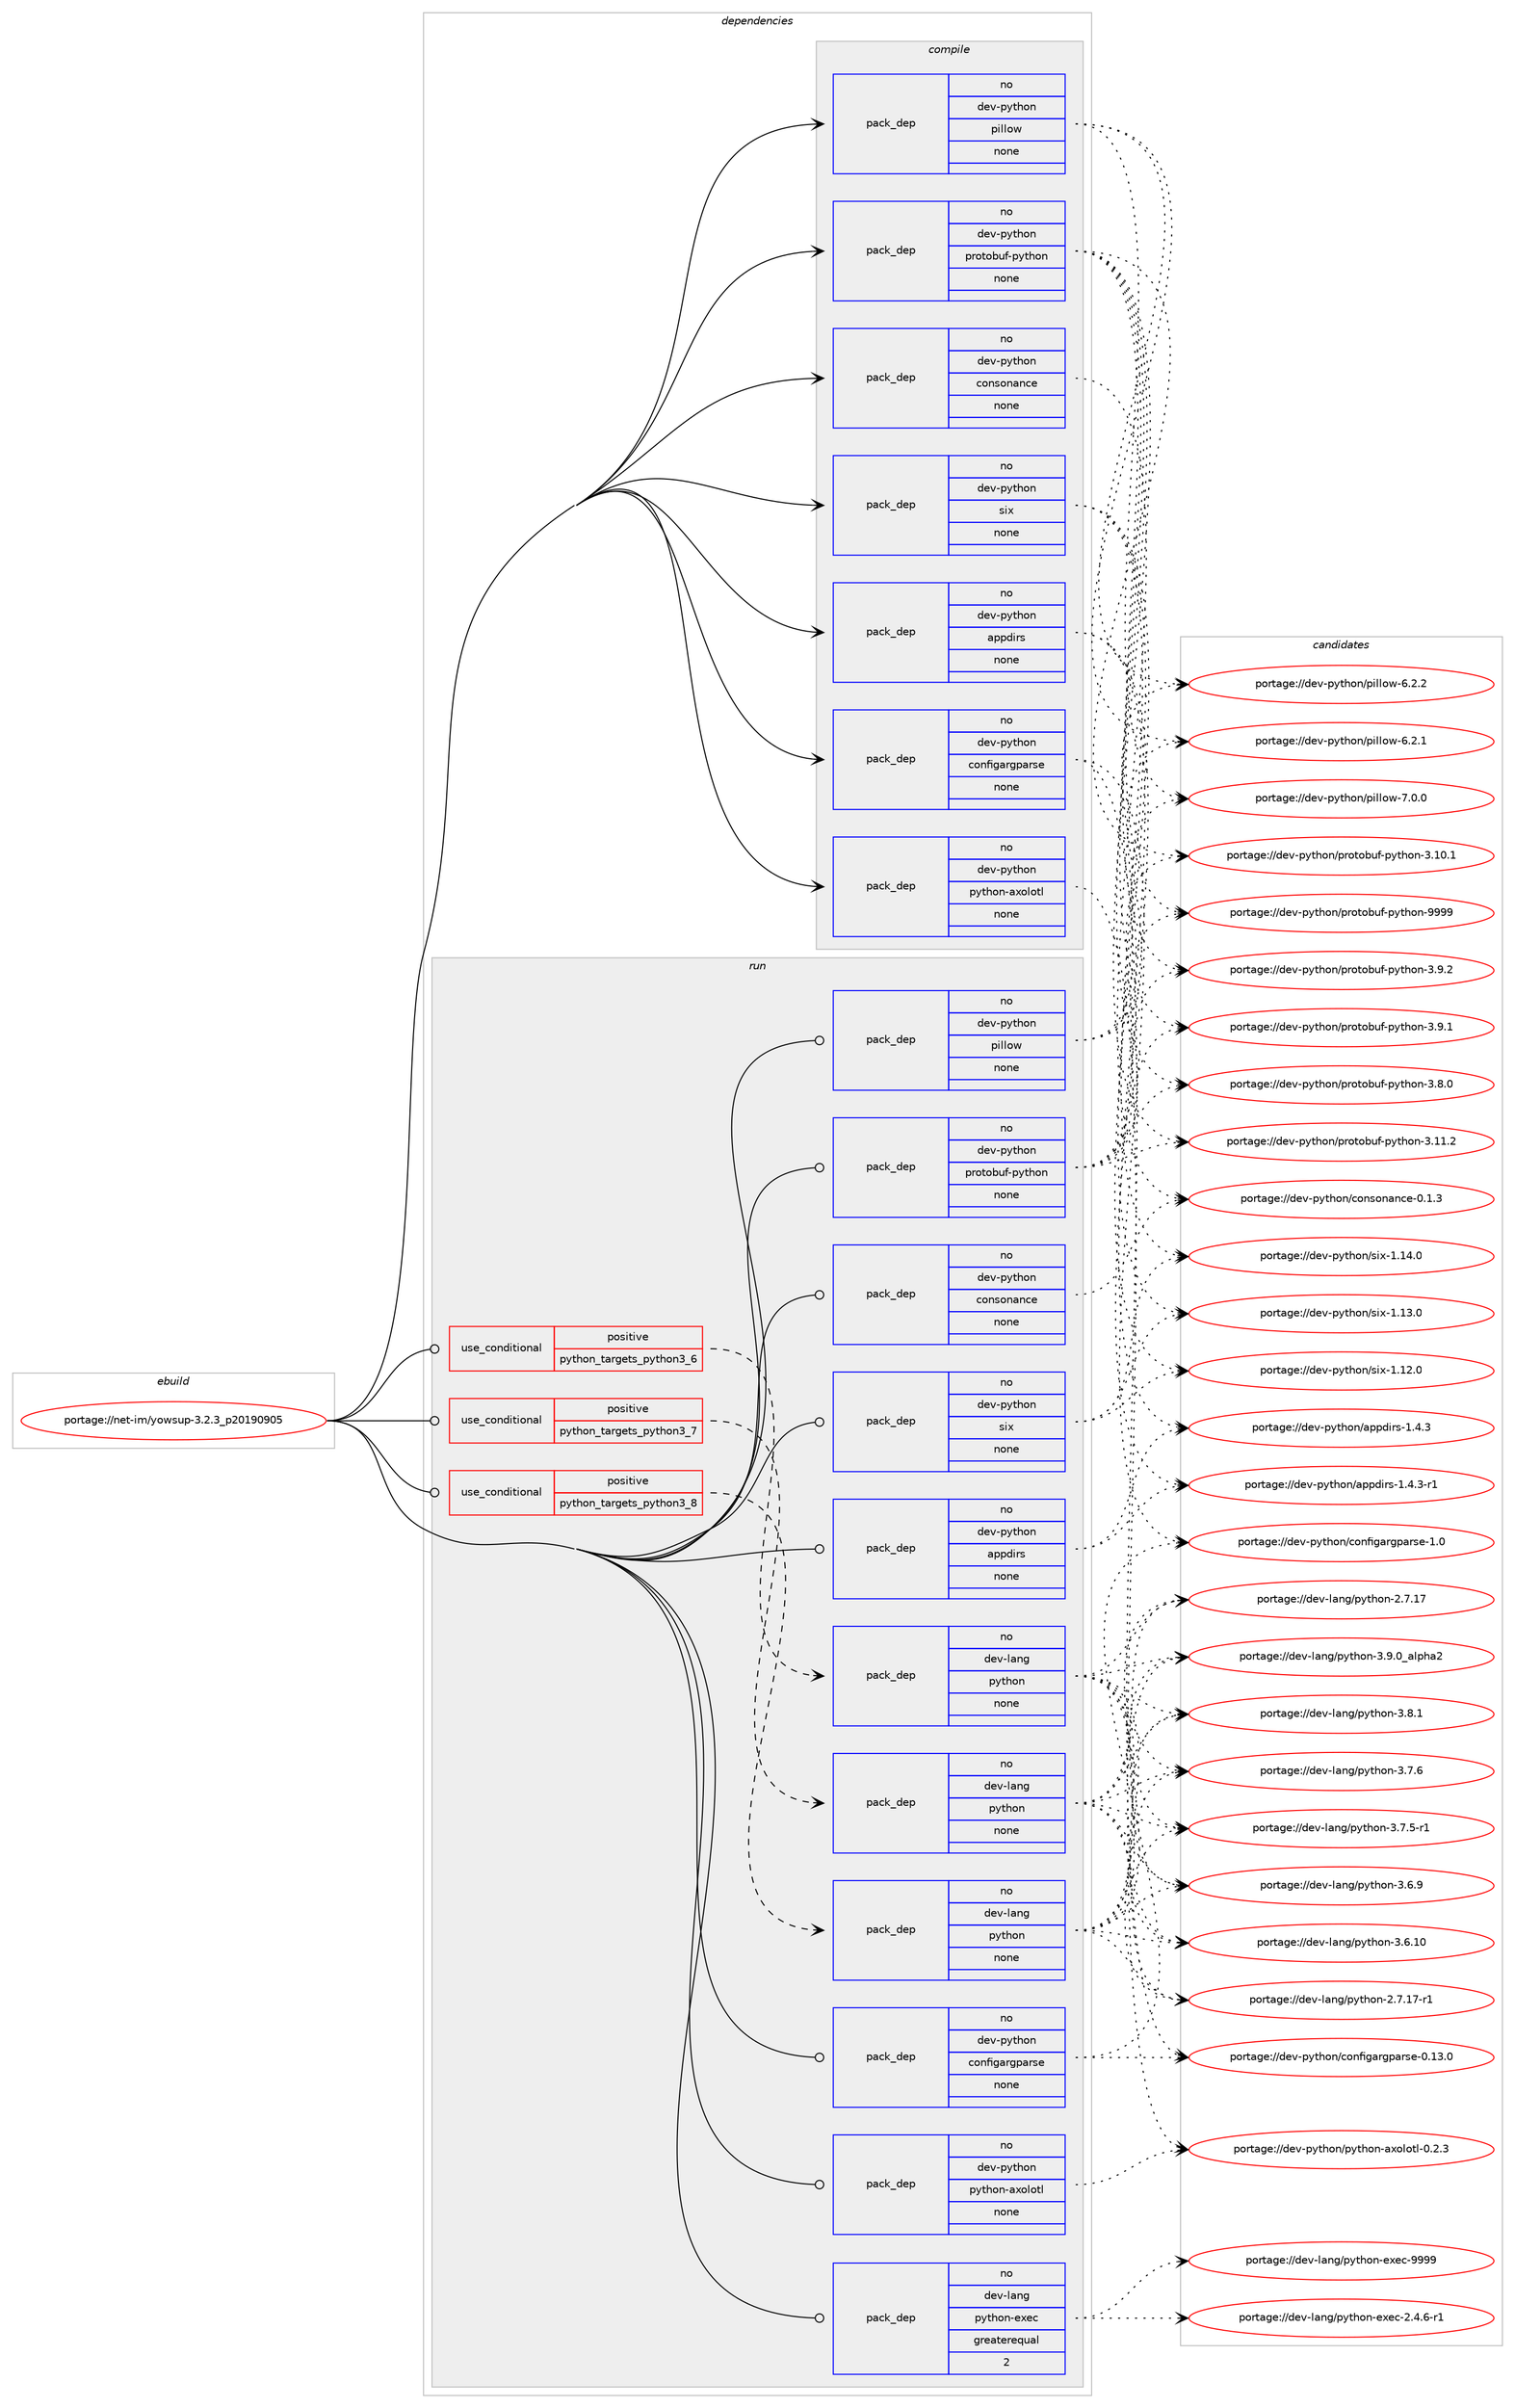 digraph prolog {

# *************
# Graph options
# *************

newrank=true;
concentrate=true;
compound=true;
graph [rankdir=LR,fontname=Helvetica,fontsize=10,ranksep=1.5];#, ranksep=2.5, nodesep=0.2];
edge  [arrowhead=vee];
node  [fontname=Helvetica,fontsize=10];

# **********
# The ebuild
# **********

subgraph cluster_leftcol {
color=gray;
rank=same;
label=<<i>ebuild</i>>;
id [label="portage://net-im/yowsup-3.2.3_p20190905", color=red, width=4, href="../net-im/yowsup-3.2.3_p20190905.svg"];
}

# ****************
# The dependencies
# ****************

subgraph cluster_midcol {
color=gray;
label=<<i>dependencies</i>>;
subgraph cluster_compile {
fillcolor="#eeeeee";
style=filled;
label=<<i>compile</i>>;
subgraph pack106117 {
dependency138550 [label=<<TABLE BORDER="0" CELLBORDER="1" CELLSPACING="0" CELLPADDING="4" WIDTH="220"><TR><TD ROWSPAN="6" CELLPADDING="30">pack_dep</TD></TR><TR><TD WIDTH="110">no</TD></TR><TR><TD>dev-python</TD></TR><TR><TD>appdirs</TD></TR><TR><TD>none</TD></TR><TR><TD></TD></TR></TABLE>>, shape=none, color=blue];
}
id:e -> dependency138550:w [weight=20,style="solid",arrowhead="vee"];
subgraph pack106118 {
dependency138551 [label=<<TABLE BORDER="0" CELLBORDER="1" CELLSPACING="0" CELLPADDING="4" WIDTH="220"><TR><TD ROWSPAN="6" CELLPADDING="30">pack_dep</TD></TR><TR><TD WIDTH="110">no</TD></TR><TR><TD>dev-python</TD></TR><TR><TD>configargparse</TD></TR><TR><TD>none</TD></TR><TR><TD></TD></TR></TABLE>>, shape=none, color=blue];
}
id:e -> dependency138551:w [weight=20,style="solid",arrowhead="vee"];
subgraph pack106119 {
dependency138552 [label=<<TABLE BORDER="0" CELLBORDER="1" CELLSPACING="0" CELLPADDING="4" WIDTH="220"><TR><TD ROWSPAN="6" CELLPADDING="30">pack_dep</TD></TR><TR><TD WIDTH="110">no</TD></TR><TR><TD>dev-python</TD></TR><TR><TD>consonance</TD></TR><TR><TD>none</TD></TR><TR><TD></TD></TR></TABLE>>, shape=none, color=blue];
}
id:e -> dependency138552:w [weight=20,style="solid",arrowhead="vee"];
subgraph pack106120 {
dependency138553 [label=<<TABLE BORDER="0" CELLBORDER="1" CELLSPACING="0" CELLPADDING="4" WIDTH="220"><TR><TD ROWSPAN="6" CELLPADDING="30">pack_dep</TD></TR><TR><TD WIDTH="110">no</TD></TR><TR><TD>dev-python</TD></TR><TR><TD>pillow</TD></TR><TR><TD>none</TD></TR><TR><TD></TD></TR></TABLE>>, shape=none, color=blue];
}
id:e -> dependency138553:w [weight=20,style="solid",arrowhead="vee"];
subgraph pack106121 {
dependency138554 [label=<<TABLE BORDER="0" CELLBORDER="1" CELLSPACING="0" CELLPADDING="4" WIDTH="220"><TR><TD ROWSPAN="6" CELLPADDING="30">pack_dep</TD></TR><TR><TD WIDTH="110">no</TD></TR><TR><TD>dev-python</TD></TR><TR><TD>protobuf-python</TD></TR><TR><TD>none</TD></TR><TR><TD></TD></TR></TABLE>>, shape=none, color=blue];
}
id:e -> dependency138554:w [weight=20,style="solid",arrowhead="vee"];
subgraph pack106122 {
dependency138555 [label=<<TABLE BORDER="0" CELLBORDER="1" CELLSPACING="0" CELLPADDING="4" WIDTH="220"><TR><TD ROWSPAN="6" CELLPADDING="30">pack_dep</TD></TR><TR><TD WIDTH="110">no</TD></TR><TR><TD>dev-python</TD></TR><TR><TD>python-axolotl</TD></TR><TR><TD>none</TD></TR><TR><TD></TD></TR></TABLE>>, shape=none, color=blue];
}
id:e -> dependency138555:w [weight=20,style="solid",arrowhead="vee"];
subgraph pack106123 {
dependency138556 [label=<<TABLE BORDER="0" CELLBORDER="1" CELLSPACING="0" CELLPADDING="4" WIDTH="220"><TR><TD ROWSPAN="6" CELLPADDING="30">pack_dep</TD></TR><TR><TD WIDTH="110">no</TD></TR><TR><TD>dev-python</TD></TR><TR><TD>six</TD></TR><TR><TD>none</TD></TR><TR><TD></TD></TR></TABLE>>, shape=none, color=blue];
}
id:e -> dependency138556:w [weight=20,style="solid",arrowhead="vee"];
}
subgraph cluster_compileandrun {
fillcolor="#eeeeee";
style=filled;
label=<<i>compile and run</i>>;
}
subgraph cluster_run {
fillcolor="#eeeeee";
style=filled;
label=<<i>run</i>>;
subgraph cond30113 {
dependency138557 [label=<<TABLE BORDER="0" CELLBORDER="1" CELLSPACING="0" CELLPADDING="4"><TR><TD ROWSPAN="3" CELLPADDING="10">use_conditional</TD></TR><TR><TD>positive</TD></TR><TR><TD>python_targets_python3_6</TD></TR></TABLE>>, shape=none, color=red];
subgraph pack106124 {
dependency138558 [label=<<TABLE BORDER="0" CELLBORDER="1" CELLSPACING="0" CELLPADDING="4" WIDTH="220"><TR><TD ROWSPAN="6" CELLPADDING="30">pack_dep</TD></TR><TR><TD WIDTH="110">no</TD></TR><TR><TD>dev-lang</TD></TR><TR><TD>python</TD></TR><TR><TD>none</TD></TR><TR><TD></TD></TR></TABLE>>, shape=none, color=blue];
}
dependency138557:e -> dependency138558:w [weight=20,style="dashed",arrowhead="vee"];
}
id:e -> dependency138557:w [weight=20,style="solid",arrowhead="odot"];
subgraph cond30114 {
dependency138559 [label=<<TABLE BORDER="0" CELLBORDER="1" CELLSPACING="0" CELLPADDING="4"><TR><TD ROWSPAN="3" CELLPADDING="10">use_conditional</TD></TR><TR><TD>positive</TD></TR><TR><TD>python_targets_python3_7</TD></TR></TABLE>>, shape=none, color=red];
subgraph pack106125 {
dependency138560 [label=<<TABLE BORDER="0" CELLBORDER="1" CELLSPACING="0" CELLPADDING="4" WIDTH="220"><TR><TD ROWSPAN="6" CELLPADDING="30">pack_dep</TD></TR><TR><TD WIDTH="110">no</TD></TR><TR><TD>dev-lang</TD></TR><TR><TD>python</TD></TR><TR><TD>none</TD></TR><TR><TD></TD></TR></TABLE>>, shape=none, color=blue];
}
dependency138559:e -> dependency138560:w [weight=20,style="dashed",arrowhead="vee"];
}
id:e -> dependency138559:w [weight=20,style="solid",arrowhead="odot"];
subgraph cond30115 {
dependency138561 [label=<<TABLE BORDER="0" CELLBORDER="1" CELLSPACING="0" CELLPADDING="4"><TR><TD ROWSPAN="3" CELLPADDING="10">use_conditional</TD></TR><TR><TD>positive</TD></TR><TR><TD>python_targets_python3_8</TD></TR></TABLE>>, shape=none, color=red];
subgraph pack106126 {
dependency138562 [label=<<TABLE BORDER="0" CELLBORDER="1" CELLSPACING="0" CELLPADDING="4" WIDTH="220"><TR><TD ROWSPAN="6" CELLPADDING="30">pack_dep</TD></TR><TR><TD WIDTH="110">no</TD></TR><TR><TD>dev-lang</TD></TR><TR><TD>python</TD></TR><TR><TD>none</TD></TR><TR><TD></TD></TR></TABLE>>, shape=none, color=blue];
}
dependency138561:e -> dependency138562:w [weight=20,style="dashed",arrowhead="vee"];
}
id:e -> dependency138561:w [weight=20,style="solid",arrowhead="odot"];
subgraph pack106127 {
dependency138563 [label=<<TABLE BORDER="0" CELLBORDER="1" CELLSPACING="0" CELLPADDING="4" WIDTH="220"><TR><TD ROWSPAN="6" CELLPADDING="30">pack_dep</TD></TR><TR><TD WIDTH="110">no</TD></TR><TR><TD>dev-lang</TD></TR><TR><TD>python-exec</TD></TR><TR><TD>greaterequal</TD></TR><TR><TD>2</TD></TR></TABLE>>, shape=none, color=blue];
}
id:e -> dependency138563:w [weight=20,style="solid",arrowhead="odot"];
subgraph pack106128 {
dependency138564 [label=<<TABLE BORDER="0" CELLBORDER="1" CELLSPACING="0" CELLPADDING="4" WIDTH="220"><TR><TD ROWSPAN="6" CELLPADDING="30">pack_dep</TD></TR><TR><TD WIDTH="110">no</TD></TR><TR><TD>dev-python</TD></TR><TR><TD>appdirs</TD></TR><TR><TD>none</TD></TR><TR><TD></TD></TR></TABLE>>, shape=none, color=blue];
}
id:e -> dependency138564:w [weight=20,style="solid",arrowhead="odot"];
subgraph pack106129 {
dependency138565 [label=<<TABLE BORDER="0" CELLBORDER="1" CELLSPACING="0" CELLPADDING="4" WIDTH="220"><TR><TD ROWSPAN="6" CELLPADDING="30">pack_dep</TD></TR><TR><TD WIDTH="110">no</TD></TR><TR><TD>dev-python</TD></TR><TR><TD>configargparse</TD></TR><TR><TD>none</TD></TR><TR><TD></TD></TR></TABLE>>, shape=none, color=blue];
}
id:e -> dependency138565:w [weight=20,style="solid",arrowhead="odot"];
subgraph pack106130 {
dependency138566 [label=<<TABLE BORDER="0" CELLBORDER="1" CELLSPACING="0" CELLPADDING="4" WIDTH="220"><TR><TD ROWSPAN="6" CELLPADDING="30">pack_dep</TD></TR><TR><TD WIDTH="110">no</TD></TR><TR><TD>dev-python</TD></TR><TR><TD>consonance</TD></TR><TR><TD>none</TD></TR><TR><TD></TD></TR></TABLE>>, shape=none, color=blue];
}
id:e -> dependency138566:w [weight=20,style="solid",arrowhead="odot"];
subgraph pack106131 {
dependency138567 [label=<<TABLE BORDER="0" CELLBORDER="1" CELLSPACING="0" CELLPADDING="4" WIDTH="220"><TR><TD ROWSPAN="6" CELLPADDING="30">pack_dep</TD></TR><TR><TD WIDTH="110">no</TD></TR><TR><TD>dev-python</TD></TR><TR><TD>pillow</TD></TR><TR><TD>none</TD></TR><TR><TD></TD></TR></TABLE>>, shape=none, color=blue];
}
id:e -> dependency138567:w [weight=20,style="solid",arrowhead="odot"];
subgraph pack106132 {
dependency138568 [label=<<TABLE BORDER="0" CELLBORDER="1" CELLSPACING="0" CELLPADDING="4" WIDTH="220"><TR><TD ROWSPAN="6" CELLPADDING="30">pack_dep</TD></TR><TR><TD WIDTH="110">no</TD></TR><TR><TD>dev-python</TD></TR><TR><TD>protobuf-python</TD></TR><TR><TD>none</TD></TR><TR><TD></TD></TR></TABLE>>, shape=none, color=blue];
}
id:e -> dependency138568:w [weight=20,style="solid",arrowhead="odot"];
subgraph pack106133 {
dependency138569 [label=<<TABLE BORDER="0" CELLBORDER="1" CELLSPACING="0" CELLPADDING="4" WIDTH="220"><TR><TD ROWSPAN="6" CELLPADDING="30">pack_dep</TD></TR><TR><TD WIDTH="110">no</TD></TR><TR><TD>dev-python</TD></TR><TR><TD>python-axolotl</TD></TR><TR><TD>none</TD></TR><TR><TD></TD></TR></TABLE>>, shape=none, color=blue];
}
id:e -> dependency138569:w [weight=20,style="solid",arrowhead="odot"];
subgraph pack106134 {
dependency138570 [label=<<TABLE BORDER="0" CELLBORDER="1" CELLSPACING="0" CELLPADDING="4" WIDTH="220"><TR><TD ROWSPAN="6" CELLPADDING="30">pack_dep</TD></TR><TR><TD WIDTH="110">no</TD></TR><TR><TD>dev-python</TD></TR><TR><TD>six</TD></TR><TR><TD>none</TD></TR><TR><TD></TD></TR></TABLE>>, shape=none, color=blue];
}
id:e -> dependency138570:w [weight=20,style="solid",arrowhead="odot"];
}
}

# **************
# The candidates
# **************

subgraph cluster_choices {
rank=same;
color=gray;
label=<<i>candidates</i>>;

subgraph choice106117 {
color=black;
nodesep=1;
choice1001011184511212111610411111047971121121001051141154549465246514511449 [label="portage://dev-python/appdirs-1.4.3-r1", color=red, width=4,href="../dev-python/appdirs-1.4.3-r1.svg"];
choice100101118451121211161041111104797112112100105114115454946524651 [label="portage://dev-python/appdirs-1.4.3", color=red, width=4,href="../dev-python/appdirs-1.4.3.svg"];
dependency138550:e -> choice1001011184511212111610411111047971121121001051141154549465246514511449:w [style=dotted,weight="100"];
dependency138550:e -> choice100101118451121211161041111104797112112100105114115454946524651:w [style=dotted,weight="100"];
}
subgraph choice106118 {
color=black;
nodesep=1;
choice100101118451121211161041111104799111110102105103971141031129711411510145494648 [label="portage://dev-python/configargparse-1.0", color=red, width=4,href="../dev-python/configargparse-1.0.svg"];
choice100101118451121211161041111104799111110102105103971141031129711411510145484649514648 [label="portage://dev-python/configargparse-0.13.0", color=red, width=4,href="../dev-python/configargparse-0.13.0.svg"];
dependency138551:e -> choice100101118451121211161041111104799111110102105103971141031129711411510145494648:w [style=dotted,weight="100"];
dependency138551:e -> choice100101118451121211161041111104799111110102105103971141031129711411510145484649514648:w [style=dotted,weight="100"];
}
subgraph choice106119 {
color=black;
nodesep=1;
choice1001011184511212111610411111047991111101151111109711099101454846494651 [label="portage://dev-python/consonance-0.1.3", color=red, width=4,href="../dev-python/consonance-0.1.3.svg"];
dependency138552:e -> choice1001011184511212111610411111047991111101151111109711099101454846494651:w [style=dotted,weight="100"];
}
subgraph choice106120 {
color=black;
nodesep=1;
choice1001011184511212111610411111047112105108108111119455546484648 [label="portage://dev-python/pillow-7.0.0", color=red, width=4,href="../dev-python/pillow-7.0.0.svg"];
choice1001011184511212111610411111047112105108108111119455446504650 [label="portage://dev-python/pillow-6.2.2", color=red, width=4,href="../dev-python/pillow-6.2.2.svg"];
choice1001011184511212111610411111047112105108108111119455446504649 [label="portage://dev-python/pillow-6.2.1", color=red, width=4,href="../dev-python/pillow-6.2.1.svg"];
dependency138553:e -> choice1001011184511212111610411111047112105108108111119455546484648:w [style=dotted,weight="100"];
dependency138553:e -> choice1001011184511212111610411111047112105108108111119455446504650:w [style=dotted,weight="100"];
dependency138553:e -> choice1001011184511212111610411111047112105108108111119455446504649:w [style=dotted,weight="100"];
}
subgraph choice106121 {
color=black;
nodesep=1;
choice100101118451121211161041111104711211411111611198117102451121211161041111104557575757 [label="portage://dev-python/protobuf-python-9999", color=red, width=4,href="../dev-python/protobuf-python-9999.svg"];
choice10010111845112121116104111110471121141111161119811710245112121116104111110455146574650 [label="portage://dev-python/protobuf-python-3.9.2", color=red, width=4,href="../dev-python/protobuf-python-3.9.2.svg"];
choice10010111845112121116104111110471121141111161119811710245112121116104111110455146574649 [label="portage://dev-python/protobuf-python-3.9.1", color=red, width=4,href="../dev-python/protobuf-python-3.9.1.svg"];
choice10010111845112121116104111110471121141111161119811710245112121116104111110455146564648 [label="portage://dev-python/protobuf-python-3.8.0", color=red, width=4,href="../dev-python/protobuf-python-3.8.0.svg"];
choice1001011184511212111610411111047112114111116111981171024511212111610411111045514649494650 [label="portage://dev-python/protobuf-python-3.11.2", color=red, width=4,href="../dev-python/protobuf-python-3.11.2.svg"];
choice1001011184511212111610411111047112114111116111981171024511212111610411111045514649484649 [label="portage://dev-python/protobuf-python-3.10.1", color=red, width=4,href="../dev-python/protobuf-python-3.10.1.svg"];
dependency138554:e -> choice100101118451121211161041111104711211411111611198117102451121211161041111104557575757:w [style=dotted,weight="100"];
dependency138554:e -> choice10010111845112121116104111110471121141111161119811710245112121116104111110455146574650:w [style=dotted,weight="100"];
dependency138554:e -> choice10010111845112121116104111110471121141111161119811710245112121116104111110455146574649:w [style=dotted,weight="100"];
dependency138554:e -> choice10010111845112121116104111110471121141111161119811710245112121116104111110455146564648:w [style=dotted,weight="100"];
dependency138554:e -> choice1001011184511212111610411111047112114111116111981171024511212111610411111045514649494650:w [style=dotted,weight="100"];
dependency138554:e -> choice1001011184511212111610411111047112114111116111981171024511212111610411111045514649484649:w [style=dotted,weight="100"];
}
subgraph choice106122 {
color=black;
nodesep=1;
choice10010111845112121116104111110471121211161041111104597120111108111116108454846504651 [label="portage://dev-python/python-axolotl-0.2.3", color=red, width=4,href="../dev-python/python-axolotl-0.2.3.svg"];
dependency138555:e -> choice10010111845112121116104111110471121211161041111104597120111108111116108454846504651:w [style=dotted,weight="100"];
}
subgraph choice106123 {
color=black;
nodesep=1;
choice100101118451121211161041111104711510512045494649524648 [label="portage://dev-python/six-1.14.0", color=red, width=4,href="../dev-python/six-1.14.0.svg"];
choice100101118451121211161041111104711510512045494649514648 [label="portage://dev-python/six-1.13.0", color=red, width=4,href="../dev-python/six-1.13.0.svg"];
choice100101118451121211161041111104711510512045494649504648 [label="portage://dev-python/six-1.12.0", color=red, width=4,href="../dev-python/six-1.12.0.svg"];
dependency138556:e -> choice100101118451121211161041111104711510512045494649524648:w [style=dotted,weight="100"];
dependency138556:e -> choice100101118451121211161041111104711510512045494649514648:w [style=dotted,weight="100"];
dependency138556:e -> choice100101118451121211161041111104711510512045494649504648:w [style=dotted,weight="100"];
}
subgraph choice106124 {
color=black;
nodesep=1;
choice10010111845108971101034711212111610411111045514657464895971081121049750 [label="portage://dev-lang/python-3.9.0_alpha2", color=red, width=4,href="../dev-lang/python-3.9.0_alpha2.svg"];
choice100101118451089711010347112121116104111110455146564649 [label="portage://dev-lang/python-3.8.1", color=red, width=4,href="../dev-lang/python-3.8.1.svg"];
choice100101118451089711010347112121116104111110455146554654 [label="portage://dev-lang/python-3.7.6", color=red, width=4,href="../dev-lang/python-3.7.6.svg"];
choice1001011184510897110103471121211161041111104551465546534511449 [label="portage://dev-lang/python-3.7.5-r1", color=red, width=4,href="../dev-lang/python-3.7.5-r1.svg"];
choice100101118451089711010347112121116104111110455146544657 [label="portage://dev-lang/python-3.6.9", color=red, width=4,href="../dev-lang/python-3.6.9.svg"];
choice10010111845108971101034711212111610411111045514654464948 [label="portage://dev-lang/python-3.6.10", color=red, width=4,href="../dev-lang/python-3.6.10.svg"];
choice100101118451089711010347112121116104111110455046554649554511449 [label="portage://dev-lang/python-2.7.17-r1", color=red, width=4,href="../dev-lang/python-2.7.17-r1.svg"];
choice10010111845108971101034711212111610411111045504655464955 [label="portage://dev-lang/python-2.7.17", color=red, width=4,href="../dev-lang/python-2.7.17.svg"];
dependency138558:e -> choice10010111845108971101034711212111610411111045514657464895971081121049750:w [style=dotted,weight="100"];
dependency138558:e -> choice100101118451089711010347112121116104111110455146564649:w [style=dotted,weight="100"];
dependency138558:e -> choice100101118451089711010347112121116104111110455146554654:w [style=dotted,weight="100"];
dependency138558:e -> choice1001011184510897110103471121211161041111104551465546534511449:w [style=dotted,weight="100"];
dependency138558:e -> choice100101118451089711010347112121116104111110455146544657:w [style=dotted,weight="100"];
dependency138558:e -> choice10010111845108971101034711212111610411111045514654464948:w [style=dotted,weight="100"];
dependency138558:e -> choice100101118451089711010347112121116104111110455046554649554511449:w [style=dotted,weight="100"];
dependency138558:e -> choice10010111845108971101034711212111610411111045504655464955:w [style=dotted,weight="100"];
}
subgraph choice106125 {
color=black;
nodesep=1;
choice10010111845108971101034711212111610411111045514657464895971081121049750 [label="portage://dev-lang/python-3.9.0_alpha2", color=red, width=4,href="../dev-lang/python-3.9.0_alpha2.svg"];
choice100101118451089711010347112121116104111110455146564649 [label="portage://dev-lang/python-3.8.1", color=red, width=4,href="../dev-lang/python-3.8.1.svg"];
choice100101118451089711010347112121116104111110455146554654 [label="portage://dev-lang/python-3.7.6", color=red, width=4,href="../dev-lang/python-3.7.6.svg"];
choice1001011184510897110103471121211161041111104551465546534511449 [label="portage://dev-lang/python-3.7.5-r1", color=red, width=4,href="../dev-lang/python-3.7.5-r1.svg"];
choice100101118451089711010347112121116104111110455146544657 [label="portage://dev-lang/python-3.6.9", color=red, width=4,href="../dev-lang/python-3.6.9.svg"];
choice10010111845108971101034711212111610411111045514654464948 [label="portage://dev-lang/python-3.6.10", color=red, width=4,href="../dev-lang/python-3.6.10.svg"];
choice100101118451089711010347112121116104111110455046554649554511449 [label="portage://dev-lang/python-2.7.17-r1", color=red, width=4,href="../dev-lang/python-2.7.17-r1.svg"];
choice10010111845108971101034711212111610411111045504655464955 [label="portage://dev-lang/python-2.7.17", color=red, width=4,href="../dev-lang/python-2.7.17.svg"];
dependency138560:e -> choice10010111845108971101034711212111610411111045514657464895971081121049750:w [style=dotted,weight="100"];
dependency138560:e -> choice100101118451089711010347112121116104111110455146564649:w [style=dotted,weight="100"];
dependency138560:e -> choice100101118451089711010347112121116104111110455146554654:w [style=dotted,weight="100"];
dependency138560:e -> choice1001011184510897110103471121211161041111104551465546534511449:w [style=dotted,weight="100"];
dependency138560:e -> choice100101118451089711010347112121116104111110455146544657:w [style=dotted,weight="100"];
dependency138560:e -> choice10010111845108971101034711212111610411111045514654464948:w [style=dotted,weight="100"];
dependency138560:e -> choice100101118451089711010347112121116104111110455046554649554511449:w [style=dotted,weight="100"];
dependency138560:e -> choice10010111845108971101034711212111610411111045504655464955:w [style=dotted,weight="100"];
}
subgraph choice106126 {
color=black;
nodesep=1;
choice10010111845108971101034711212111610411111045514657464895971081121049750 [label="portage://dev-lang/python-3.9.0_alpha2", color=red, width=4,href="../dev-lang/python-3.9.0_alpha2.svg"];
choice100101118451089711010347112121116104111110455146564649 [label="portage://dev-lang/python-3.8.1", color=red, width=4,href="../dev-lang/python-3.8.1.svg"];
choice100101118451089711010347112121116104111110455146554654 [label="portage://dev-lang/python-3.7.6", color=red, width=4,href="../dev-lang/python-3.7.6.svg"];
choice1001011184510897110103471121211161041111104551465546534511449 [label="portage://dev-lang/python-3.7.5-r1", color=red, width=4,href="../dev-lang/python-3.7.5-r1.svg"];
choice100101118451089711010347112121116104111110455146544657 [label="portage://dev-lang/python-3.6.9", color=red, width=4,href="../dev-lang/python-3.6.9.svg"];
choice10010111845108971101034711212111610411111045514654464948 [label="portage://dev-lang/python-3.6.10", color=red, width=4,href="../dev-lang/python-3.6.10.svg"];
choice100101118451089711010347112121116104111110455046554649554511449 [label="portage://dev-lang/python-2.7.17-r1", color=red, width=4,href="../dev-lang/python-2.7.17-r1.svg"];
choice10010111845108971101034711212111610411111045504655464955 [label="portage://dev-lang/python-2.7.17", color=red, width=4,href="../dev-lang/python-2.7.17.svg"];
dependency138562:e -> choice10010111845108971101034711212111610411111045514657464895971081121049750:w [style=dotted,weight="100"];
dependency138562:e -> choice100101118451089711010347112121116104111110455146564649:w [style=dotted,weight="100"];
dependency138562:e -> choice100101118451089711010347112121116104111110455146554654:w [style=dotted,weight="100"];
dependency138562:e -> choice1001011184510897110103471121211161041111104551465546534511449:w [style=dotted,weight="100"];
dependency138562:e -> choice100101118451089711010347112121116104111110455146544657:w [style=dotted,weight="100"];
dependency138562:e -> choice10010111845108971101034711212111610411111045514654464948:w [style=dotted,weight="100"];
dependency138562:e -> choice100101118451089711010347112121116104111110455046554649554511449:w [style=dotted,weight="100"];
dependency138562:e -> choice10010111845108971101034711212111610411111045504655464955:w [style=dotted,weight="100"];
}
subgraph choice106127 {
color=black;
nodesep=1;
choice10010111845108971101034711212111610411111045101120101994557575757 [label="portage://dev-lang/python-exec-9999", color=red, width=4,href="../dev-lang/python-exec-9999.svg"];
choice10010111845108971101034711212111610411111045101120101994550465246544511449 [label="portage://dev-lang/python-exec-2.4.6-r1", color=red, width=4,href="../dev-lang/python-exec-2.4.6-r1.svg"];
dependency138563:e -> choice10010111845108971101034711212111610411111045101120101994557575757:w [style=dotted,weight="100"];
dependency138563:e -> choice10010111845108971101034711212111610411111045101120101994550465246544511449:w [style=dotted,weight="100"];
}
subgraph choice106128 {
color=black;
nodesep=1;
choice1001011184511212111610411111047971121121001051141154549465246514511449 [label="portage://dev-python/appdirs-1.4.3-r1", color=red, width=4,href="../dev-python/appdirs-1.4.3-r1.svg"];
choice100101118451121211161041111104797112112100105114115454946524651 [label="portage://dev-python/appdirs-1.4.3", color=red, width=4,href="../dev-python/appdirs-1.4.3.svg"];
dependency138564:e -> choice1001011184511212111610411111047971121121001051141154549465246514511449:w [style=dotted,weight="100"];
dependency138564:e -> choice100101118451121211161041111104797112112100105114115454946524651:w [style=dotted,weight="100"];
}
subgraph choice106129 {
color=black;
nodesep=1;
choice100101118451121211161041111104799111110102105103971141031129711411510145494648 [label="portage://dev-python/configargparse-1.0", color=red, width=4,href="../dev-python/configargparse-1.0.svg"];
choice100101118451121211161041111104799111110102105103971141031129711411510145484649514648 [label="portage://dev-python/configargparse-0.13.0", color=red, width=4,href="../dev-python/configargparse-0.13.0.svg"];
dependency138565:e -> choice100101118451121211161041111104799111110102105103971141031129711411510145494648:w [style=dotted,weight="100"];
dependency138565:e -> choice100101118451121211161041111104799111110102105103971141031129711411510145484649514648:w [style=dotted,weight="100"];
}
subgraph choice106130 {
color=black;
nodesep=1;
choice1001011184511212111610411111047991111101151111109711099101454846494651 [label="portage://dev-python/consonance-0.1.3", color=red, width=4,href="../dev-python/consonance-0.1.3.svg"];
dependency138566:e -> choice1001011184511212111610411111047991111101151111109711099101454846494651:w [style=dotted,weight="100"];
}
subgraph choice106131 {
color=black;
nodesep=1;
choice1001011184511212111610411111047112105108108111119455546484648 [label="portage://dev-python/pillow-7.0.0", color=red, width=4,href="../dev-python/pillow-7.0.0.svg"];
choice1001011184511212111610411111047112105108108111119455446504650 [label="portage://dev-python/pillow-6.2.2", color=red, width=4,href="../dev-python/pillow-6.2.2.svg"];
choice1001011184511212111610411111047112105108108111119455446504649 [label="portage://dev-python/pillow-6.2.1", color=red, width=4,href="../dev-python/pillow-6.2.1.svg"];
dependency138567:e -> choice1001011184511212111610411111047112105108108111119455546484648:w [style=dotted,weight="100"];
dependency138567:e -> choice1001011184511212111610411111047112105108108111119455446504650:w [style=dotted,weight="100"];
dependency138567:e -> choice1001011184511212111610411111047112105108108111119455446504649:w [style=dotted,weight="100"];
}
subgraph choice106132 {
color=black;
nodesep=1;
choice100101118451121211161041111104711211411111611198117102451121211161041111104557575757 [label="portage://dev-python/protobuf-python-9999", color=red, width=4,href="../dev-python/protobuf-python-9999.svg"];
choice10010111845112121116104111110471121141111161119811710245112121116104111110455146574650 [label="portage://dev-python/protobuf-python-3.9.2", color=red, width=4,href="../dev-python/protobuf-python-3.9.2.svg"];
choice10010111845112121116104111110471121141111161119811710245112121116104111110455146574649 [label="portage://dev-python/protobuf-python-3.9.1", color=red, width=4,href="../dev-python/protobuf-python-3.9.1.svg"];
choice10010111845112121116104111110471121141111161119811710245112121116104111110455146564648 [label="portage://dev-python/protobuf-python-3.8.0", color=red, width=4,href="../dev-python/protobuf-python-3.8.0.svg"];
choice1001011184511212111610411111047112114111116111981171024511212111610411111045514649494650 [label="portage://dev-python/protobuf-python-3.11.2", color=red, width=4,href="../dev-python/protobuf-python-3.11.2.svg"];
choice1001011184511212111610411111047112114111116111981171024511212111610411111045514649484649 [label="portage://dev-python/protobuf-python-3.10.1", color=red, width=4,href="../dev-python/protobuf-python-3.10.1.svg"];
dependency138568:e -> choice100101118451121211161041111104711211411111611198117102451121211161041111104557575757:w [style=dotted,weight="100"];
dependency138568:e -> choice10010111845112121116104111110471121141111161119811710245112121116104111110455146574650:w [style=dotted,weight="100"];
dependency138568:e -> choice10010111845112121116104111110471121141111161119811710245112121116104111110455146574649:w [style=dotted,weight="100"];
dependency138568:e -> choice10010111845112121116104111110471121141111161119811710245112121116104111110455146564648:w [style=dotted,weight="100"];
dependency138568:e -> choice1001011184511212111610411111047112114111116111981171024511212111610411111045514649494650:w [style=dotted,weight="100"];
dependency138568:e -> choice1001011184511212111610411111047112114111116111981171024511212111610411111045514649484649:w [style=dotted,weight="100"];
}
subgraph choice106133 {
color=black;
nodesep=1;
choice10010111845112121116104111110471121211161041111104597120111108111116108454846504651 [label="portage://dev-python/python-axolotl-0.2.3", color=red, width=4,href="../dev-python/python-axolotl-0.2.3.svg"];
dependency138569:e -> choice10010111845112121116104111110471121211161041111104597120111108111116108454846504651:w [style=dotted,weight="100"];
}
subgraph choice106134 {
color=black;
nodesep=1;
choice100101118451121211161041111104711510512045494649524648 [label="portage://dev-python/six-1.14.0", color=red, width=4,href="../dev-python/six-1.14.0.svg"];
choice100101118451121211161041111104711510512045494649514648 [label="portage://dev-python/six-1.13.0", color=red, width=4,href="../dev-python/six-1.13.0.svg"];
choice100101118451121211161041111104711510512045494649504648 [label="portage://dev-python/six-1.12.0", color=red, width=4,href="../dev-python/six-1.12.0.svg"];
dependency138570:e -> choice100101118451121211161041111104711510512045494649524648:w [style=dotted,weight="100"];
dependency138570:e -> choice100101118451121211161041111104711510512045494649514648:w [style=dotted,weight="100"];
dependency138570:e -> choice100101118451121211161041111104711510512045494649504648:w [style=dotted,weight="100"];
}
}

}

